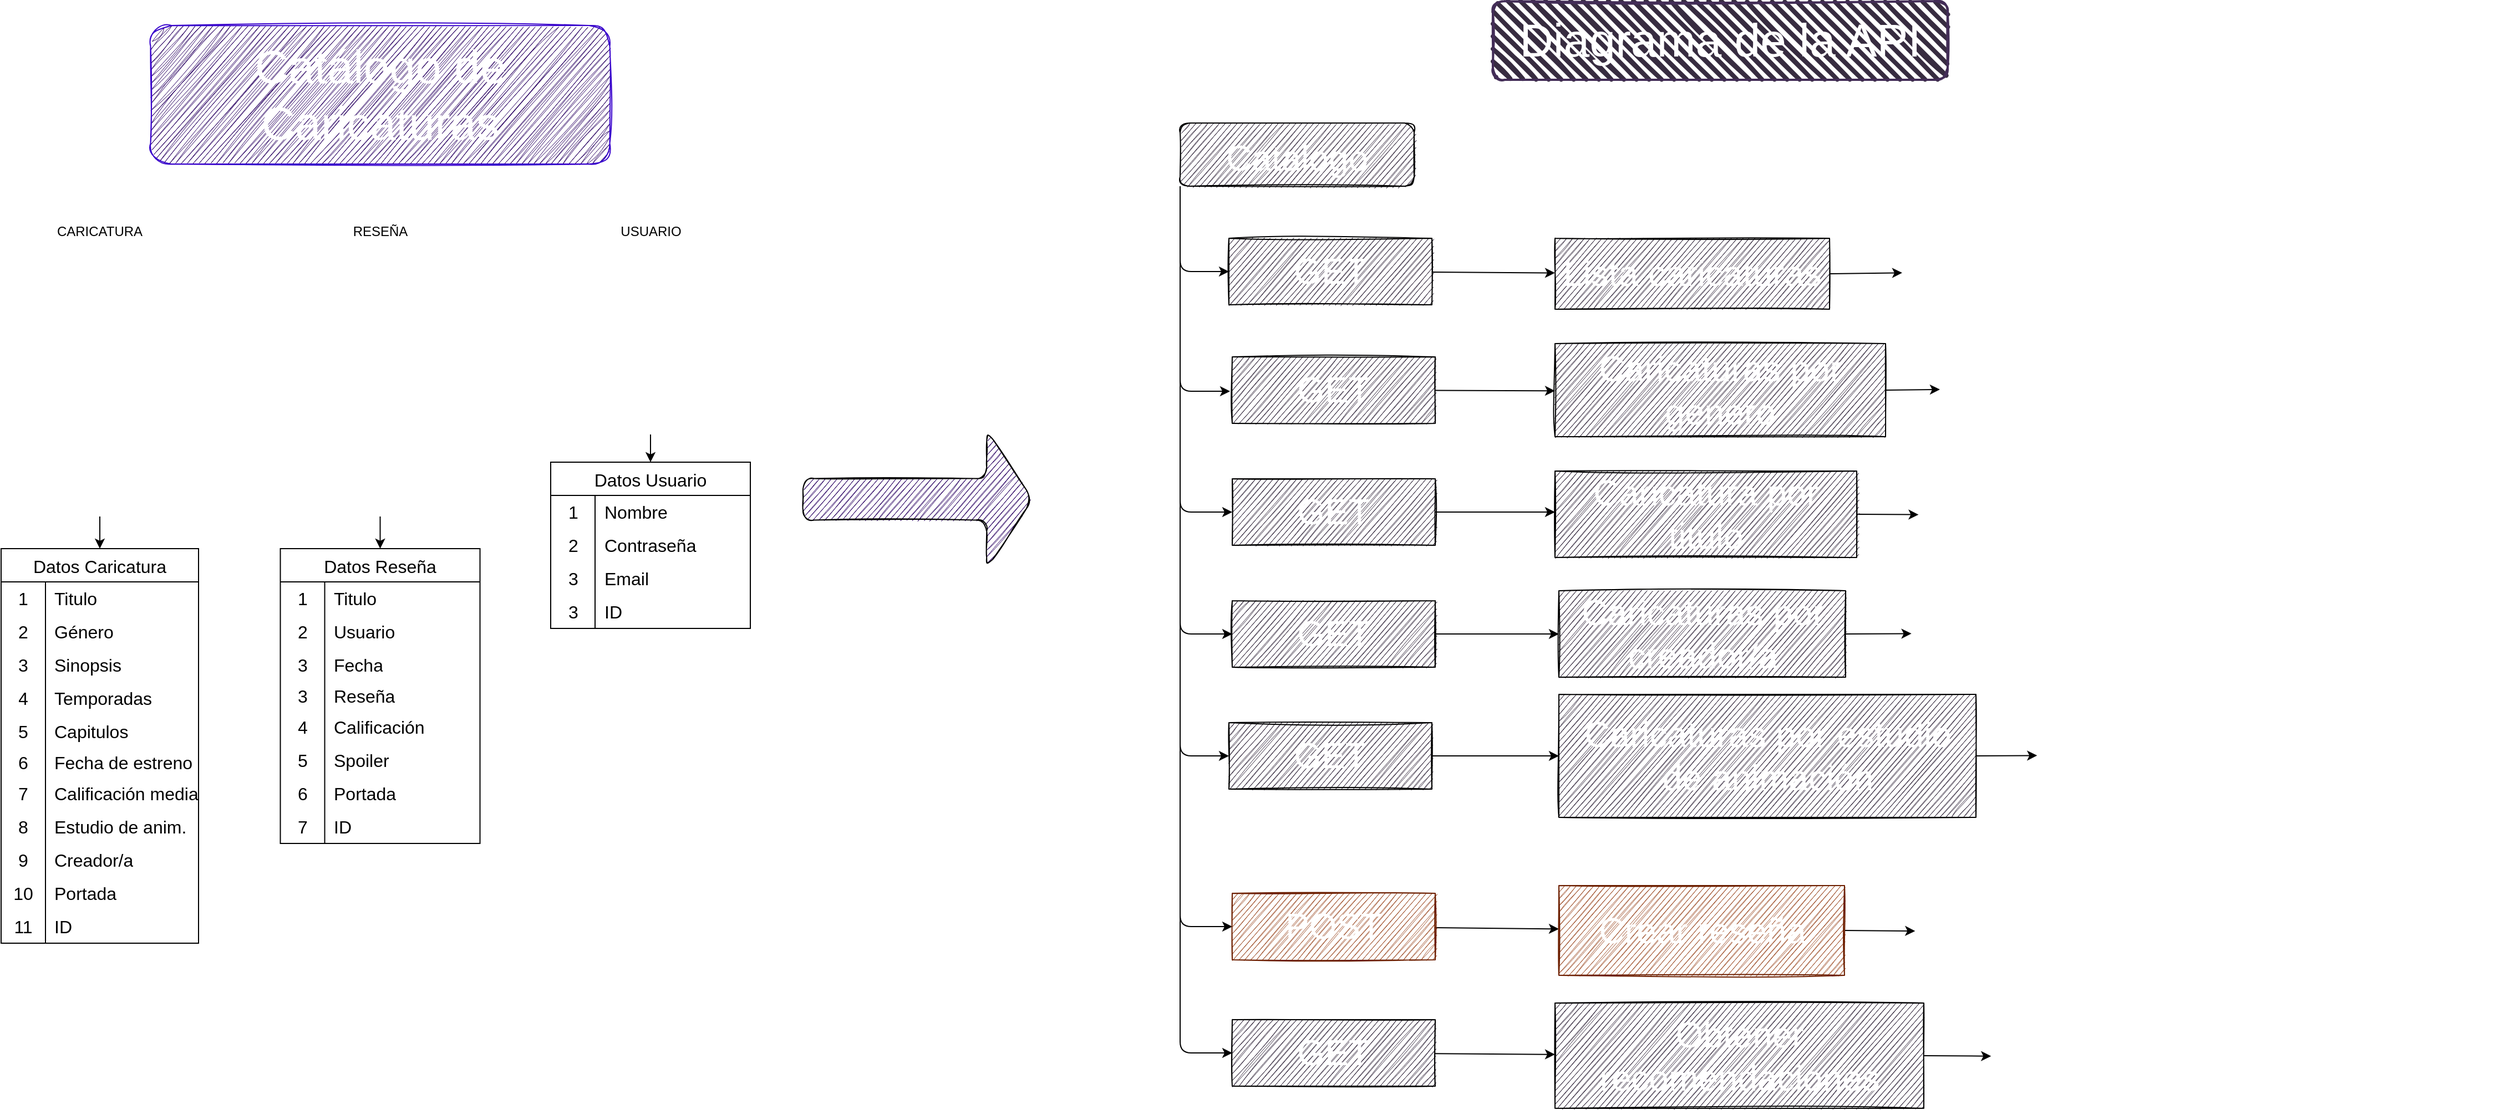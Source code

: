 <mxfile>
    <diagram name="Página-1" id="WQgaXpY9q44vpfcm1O1t">
        <mxGraphModel dx="1228" dy="1041" grid="0" gridSize="10" guides="1" tooltips="1" connect="1" arrows="1" fold="1" page="0" pageScale="1" pageWidth="827" pageHeight="1169" math="0" shadow="0">
            <root>
                <mxCell id="0"/>
                <mxCell id="1" parent="0"/>
                <mxCell id="KR805-k4RVPn_iqTsWQG-1" value="Catálogo de Caricaturas" style="text;html=1;align=center;verticalAlign=middle;whiteSpace=wrap;rounded=1;fontSize=42;shadow=0;glass=0;fillColor=#280061;fontColor=#ffffff;strokeColor=#3700CC;sketch=1;curveFitting=1;jiggle=2;" parent="1" vertex="1">
                    <mxGeometry x="-167.23" y="-82" width="414" height="125" as="geometry"/>
                </mxCell>
                <mxCell id="THMNmjtGREzgOkNECSH_-5" style="edgeStyle=orthogonalEdgeStyle;rounded=0;orthogonalLoop=1;jettySize=auto;html=1;exitX=0.5;exitY=1;exitDx=0;exitDy=0;entryX=0.5;entryY=0;entryDx=0;entryDy=0;" parent="1" source="KR805-k4RVPn_iqTsWQG-2" target="KR805-k4RVPn_iqTsWQG-27" edge="1">
                    <mxGeometry relative="1" as="geometry"/>
                </mxCell>
                <mxCell id="KR805-k4RVPn_iqTsWQG-2" value="" style="shape=image;verticalLabelPosition=bottom;labelBackgroundColor=default;verticalAlign=top;aspect=fixed;imageAspect=0;image=https://m.media-amazon.com/images/M/MV5BOGQ0MDQyYWMtNjdlYy00ZDAyLWE5YTItMzcyMjllZTA4MTcyXkEyXkFqcGdeQXVyMjEzNTg5Mzk@._V1_FMjpg_UX1000_.jpg;" parent="1" vertex="1">
                    <mxGeometry x="-295.52" y="128" width="165.04" height="233" as="geometry"/>
                </mxCell>
                <mxCell id="KR805-k4RVPn_iqTsWQG-27" value="Datos Caricatura" style="shape=table;startSize=30;container=1;collapsible=0;childLayout=tableLayout;fixedRows=1;rowLines=0;fontStyle=0;strokeColor=default;fontSize=16;" parent="1" vertex="1">
                    <mxGeometry x="-302" y="390" width="178" height="356" as="geometry"/>
                </mxCell>
                <mxCell id="KR805-k4RVPn_iqTsWQG-28" value="" style="shape=tableRow;horizontal=0;startSize=0;swimlaneHead=0;swimlaneBody=0;top=0;left=0;bottom=0;right=0;collapsible=0;dropTarget=0;fillColor=none;points=[[0,0.5],[1,0.5]];portConstraint=eastwest;strokeColor=inherit;fontSize=16;" parent="KR805-k4RVPn_iqTsWQG-27" vertex="1">
                    <mxGeometry y="30" width="178" height="30" as="geometry"/>
                </mxCell>
                <mxCell id="KR805-k4RVPn_iqTsWQG-29" value="1" style="shape=partialRectangle;html=1;whiteSpace=wrap;connectable=0;fillColor=none;top=0;left=0;bottom=0;right=0;overflow=hidden;pointerEvents=1;strokeColor=inherit;fontSize=16;" parent="KR805-k4RVPn_iqTsWQG-28" vertex="1">
                    <mxGeometry width="40" height="30" as="geometry">
                        <mxRectangle width="40" height="30" as="alternateBounds"/>
                    </mxGeometry>
                </mxCell>
                <mxCell id="KR805-k4RVPn_iqTsWQG-30" value="Titulo" style="shape=partialRectangle;html=1;whiteSpace=wrap;connectable=0;fillColor=none;top=0;left=0;bottom=0;right=0;align=left;spacingLeft=6;overflow=hidden;strokeColor=inherit;fontSize=16;" parent="KR805-k4RVPn_iqTsWQG-28" vertex="1">
                    <mxGeometry x="40" width="138" height="30" as="geometry">
                        <mxRectangle width="138" height="30" as="alternateBounds"/>
                    </mxGeometry>
                </mxCell>
                <mxCell id="KR805-k4RVPn_iqTsWQG-31" value="" style="shape=tableRow;horizontal=0;startSize=0;swimlaneHead=0;swimlaneBody=0;top=0;left=0;bottom=0;right=0;collapsible=0;dropTarget=0;fillColor=none;points=[[0,0.5],[1,0.5]];portConstraint=eastwest;strokeColor=inherit;fontSize=16;" parent="KR805-k4RVPn_iqTsWQG-27" vertex="1">
                    <mxGeometry y="60" width="178" height="30" as="geometry"/>
                </mxCell>
                <mxCell id="KR805-k4RVPn_iqTsWQG-32" value="2" style="shape=partialRectangle;html=1;whiteSpace=wrap;connectable=0;fillColor=none;top=0;left=0;bottom=0;right=0;overflow=hidden;strokeColor=inherit;fontSize=16;" parent="KR805-k4RVPn_iqTsWQG-31" vertex="1">
                    <mxGeometry width="40" height="30" as="geometry">
                        <mxRectangle width="40" height="30" as="alternateBounds"/>
                    </mxGeometry>
                </mxCell>
                <mxCell id="KR805-k4RVPn_iqTsWQG-33" value="Género&amp;nbsp;" style="shape=partialRectangle;html=1;whiteSpace=wrap;connectable=0;fillColor=none;top=0;left=0;bottom=0;right=0;align=left;spacingLeft=6;overflow=hidden;strokeColor=inherit;fontSize=16;" parent="KR805-k4RVPn_iqTsWQG-31" vertex="1">
                    <mxGeometry x="40" width="138" height="30" as="geometry">
                        <mxRectangle width="138" height="30" as="alternateBounds"/>
                    </mxGeometry>
                </mxCell>
                <mxCell id="KR805-k4RVPn_iqTsWQG-34" value="" style="shape=tableRow;horizontal=0;startSize=0;swimlaneHead=0;swimlaneBody=0;top=0;left=0;bottom=0;right=0;collapsible=0;dropTarget=0;fillColor=none;points=[[0,0.5],[1,0.5]];portConstraint=eastwest;strokeColor=inherit;fontSize=16;" parent="KR805-k4RVPn_iqTsWQG-27" vertex="1">
                    <mxGeometry y="90" width="178" height="30" as="geometry"/>
                </mxCell>
                <mxCell id="KR805-k4RVPn_iqTsWQG-35" value="3" style="shape=partialRectangle;html=1;whiteSpace=wrap;connectable=0;fillColor=none;top=0;left=0;bottom=0;right=0;overflow=hidden;strokeColor=inherit;fontSize=16;" parent="KR805-k4RVPn_iqTsWQG-34" vertex="1">
                    <mxGeometry width="40" height="30" as="geometry">
                        <mxRectangle width="40" height="30" as="alternateBounds"/>
                    </mxGeometry>
                </mxCell>
                <mxCell id="KR805-k4RVPn_iqTsWQG-36" value="Sinopsis" style="shape=partialRectangle;html=1;whiteSpace=wrap;connectable=0;fillColor=none;top=0;left=0;bottom=0;right=0;align=left;spacingLeft=6;overflow=hidden;strokeColor=inherit;fontSize=16;" parent="KR805-k4RVPn_iqTsWQG-34" vertex="1">
                    <mxGeometry x="40" width="138" height="30" as="geometry">
                        <mxRectangle width="138" height="30" as="alternateBounds"/>
                    </mxGeometry>
                </mxCell>
                <mxCell id="KR805-k4RVPn_iqTsWQG-37" value="" style="shape=tableRow;horizontal=0;startSize=0;swimlaneHead=0;swimlaneBody=0;top=0;left=0;bottom=0;right=0;collapsible=0;dropTarget=0;fillColor=none;points=[[0,0.5],[1,0.5]];portConstraint=eastwest;strokeColor=inherit;fontSize=16;" parent="KR805-k4RVPn_iqTsWQG-27" vertex="1">
                    <mxGeometry y="120" width="178" height="30" as="geometry"/>
                </mxCell>
                <mxCell id="KR805-k4RVPn_iqTsWQG-38" value="4" style="shape=partialRectangle;html=1;whiteSpace=wrap;connectable=0;fillColor=none;top=0;left=0;bottom=0;right=0;overflow=hidden;strokeColor=inherit;fontSize=16;" parent="KR805-k4RVPn_iqTsWQG-37" vertex="1">
                    <mxGeometry width="40" height="30" as="geometry">
                        <mxRectangle width="40" height="30" as="alternateBounds"/>
                    </mxGeometry>
                </mxCell>
                <mxCell id="KR805-k4RVPn_iqTsWQG-39" value="Temporadas" style="shape=partialRectangle;html=1;whiteSpace=wrap;connectable=0;fillColor=none;top=0;left=0;bottom=0;right=0;align=left;spacingLeft=6;overflow=hidden;strokeColor=inherit;fontSize=16;" parent="KR805-k4RVPn_iqTsWQG-37" vertex="1">
                    <mxGeometry x="40" width="138" height="30" as="geometry">
                        <mxRectangle width="138" height="30" as="alternateBounds"/>
                    </mxGeometry>
                </mxCell>
                <mxCell id="KR805-k4RVPn_iqTsWQG-40" value="" style="shape=tableRow;horizontal=0;startSize=0;swimlaneHead=0;swimlaneBody=0;top=0;left=0;bottom=0;right=0;collapsible=0;dropTarget=0;fillColor=none;points=[[0,0.5],[1,0.5]];portConstraint=eastwest;strokeColor=inherit;fontSize=16;" parent="KR805-k4RVPn_iqTsWQG-27" vertex="1">
                    <mxGeometry y="150" width="178" height="30" as="geometry"/>
                </mxCell>
                <mxCell id="KR805-k4RVPn_iqTsWQG-41" value="5" style="shape=partialRectangle;html=1;whiteSpace=wrap;connectable=0;fillColor=none;top=0;left=0;bottom=0;right=0;overflow=hidden;strokeColor=inherit;fontSize=16;" parent="KR805-k4RVPn_iqTsWQG-40" vertex="1">
                    <mxGeometry width="40" height="30" as="geometry">
                        <mxRectangle width="40" height="30" as="alternateBounds"/>
                    </mxGeometry>
                </mxCell>
                <mxCell id="KR805-k4RVPn_iqTsWQG-42" value="Capitulos" style="shape=partialRectangle;html=1;whiteSpace=wrap;connectable=0;fillColor=none;top=0;left=0;bottom=0;right=0;align=left;spacingLeft=6;overflow=hidden;strokeColor=inherit;fontSize=16;" parent="KR805-k4RVPn_iqTsWQG-40" vertex="1">
                    <mxGeometry x="40" width="138" height="30" as="geometry">
                        <mxRectangle width="138" height="30" as="alternateBounds"/>
                    </mxGeometry>
                </mxCell>
                <mxCell id="KR805-k4RVPn_iqTsWQG-43" value="" style="shape=tableRow;horizontal=0;startSize=0;swimlaneHead=0;swimlaneBody=0;top=0;left=0;bottom=0;right=0;collapsible=0;dropTarget=0;fillColor=none;points=[[0,0.5],[1,0.5]];portConstraint=eastwest;strokeColor=inherit;fontSize=16;" parent="KR805-k4RVPn_iqTsWQG-27" vertex="1">
                    <mxGeometry y="180" width="178" height="26" as="geometry"/>
                </mxCell>
                <mxCell id="KR805-k4RVPn_iqTsWQG-44" value="6" style="shape=partialRectangle;html=1;whiteSpace=wrap;connectable=0;fillColor=none;top=0;left=0;bottom=0;right=0;overflow=hidden;strokeColor=inherit;fontSize=16;" parent="KR805-k4RVPn_iqTsWQG-43" vertex="1">
                    <mxGeometry width="40" height="26" as="geometry">
                        <mxRectangle width="40" height="26" as="alternateBounds"/>
                    </mxGeometry>
                </mxCell>
                <mxCell id="KR805-k4RVPn_iqTsWQG-45" value="Fecha de estreno" style="shape=partialRectangle;html=1;whiteSpace=wrap;connectable=0;fillColor=none;top=0;left=0;bottom=0;right=0;align=left;spacingLeft=6;overflow=hidden;strokeColor=inherit;fontSize=16;" parent="KR805-k4RVPn_iqTsWQG-43" vertex="1">
                    <mxGeometry x="40" width="138" height="26" as="geometry">
                        <mxRectangle width="138" height="26" as="alternateBounds"/>
                    </mxGeometry>
                </mxCell>
                <mxCell id="KR805-k4RVPn_iqTsWQG-46" value="" style="shape=tableRow;horizontal=0;startSize=0;swimlaneHead=0;swimlaneBody=0;top=0;left=0;bottom=0;right=0;collapsible=0;dropTarget=0;fillColor=none;points=[[0,0.5],[1,0.5]];portConstraint=eastwest;strokeColor=inherit;fontSize=16;" parent="KR805-k4RVPn_iqTsWQG-27" vertex="1">
                    <mxGeometry y="206" width="178" height="30" as="geometry"/>
                </mxCell>
                <mxCell id="KR805-k4RVPn_iqTsWQG-47" value="7" style="shape=partialRectangle;html=1;whiteSpace=wrap;connectable=0;fillColor=none;top=0;left=0;bottom=0;right=0;overflow=hidden;strokeColor=inherit;fontSize=16;" parent="KR805-k4RVPn_iqTsWQG-46" vertex="1">
                    <mxGeometry width="40" height="30" as="geometry">
                        <mxRectangle width="40" height="30" as="alternateBounds"/>
                    </mxGeometry>
                </mxCell>
                <mxCell id="KR805-k4RVPn_iqTsWQG-48" value="Calificación media" style="shape=partialRectangle;html=1;whiteSpace=wrap;connectable=0;fillColor=none;top=0;left=0;bottom=0;right=0;align=left;spacingLeft=6;overflow=hidden;strokeColor=inherit;fontSize=16;" parent="KR805-k4RVPn_iqTsWQG-46" vertex="1">
                    <mxGeometry x="40" width="138" height="30" as="geometry">
                        <mxRectangle width="138" height="30" as="alternateBounds"/>
                    </mxGeometry>
                </mxCell>
                <mxCell id="39" value="" style="shape=tableRow;horizontal=0;startSize=0;swimlaneHead=0;swimlaneBody=0;top=0;left=0;bottom=0;right=0;collapsible=0;dropTarget=0;fillColor=none;points=[[0,0.5],[1,0.5]];portConstraint=eastwest;strokeColor=inherit;fontSize=16;" vertex="1" parent="KR805-k4RVPn_iqTsWQG-27">
                    <mxGeometry y="236" width="178" height="30" as="geometry"/>
                </mxCell>
                <mxCell id="40" value="8" style="shape=partialRectangle;html=1;whiteSpace=wrap;connectable=0;fillColor=none;top=0;left=0;bottom=0;right=0;overflow=hidden;strokeColor=inherit;fontSize=16;" vertex="1" parent="39">
                    <mxGeometry width="40" height="30" as="geometry">
                        <mxRectangle width="40" height="30" as="alternateBounds"/>
                    </mxGeometry>
                </mxCell>
                <mxCell id="41" value="Estudio de anim." style="shape=partialRectangle;html=1;whiteSpace=wrap;connectable=0;fillColor=none;top=0;left=0;bottom=0;right=0;align=left;spacingLeft=6;overflow=hidden;strokeColor=inherit;fontSize=16;" vertex="1" parent="39">
                    <mxGeometry x="40" width="138" height="30" as="geometry">
                        <mxRectangle width="138" height="30" as="alternateBounds"/>
                    </mxGeometry>
                </mxCell>
                <mxCell id="51" value="" style="shape=tableRow;horizontal=0;startSize=0;swimlaneHead=0;swimlaneBody=0;top=0;left=0;bottom=0;right=0;collapsible=0;dropTarget=0;fillColor=none;points=[[0,0.5],[1,0.5]];portConstraint=eastwest;strokeColor=inherit;fontSize=16;" vertex="1" parent="KR805-k4RVPn_iqTsWQG-27">
                    <mxGeometry y="266" width="178" height="30" as="geometry"/>
                </mxCell>
                <mxCell id="52" value="9" style="shape=partialRectangle;html=1;whiteSpace=wrap;connectable=0;fillColor=none;top=0;left=0;bottom=0;right=0;overflow=hidden;strokeColor=inherit;fontSize=16;" vertex="1" parent="51">
                    <mxGeometry width="40" height="30" as="geometry">
                        <mxRectangle width="40" height="30" as="alternateBounds"/>
                    </mxGeometry>
                </mxCell>
                <mxCell id="53" value="Creador/a" style="shape=partialRectangle;html=1;whiteSpace=wrap;connectable=0;fillColor=none;top=0;left=0;bottom=0;right=0;align=left;spacingLeft=6;overflow=hidden;strokeColor=inherit;fontSize=16;" vertex="1" parent="51">
                    <mxGeometry x="40" width="138" height="30" as="geometry">
                        <mxRectangle width="138" height="30" as="alternateBounds"/>
                    </mxGeometry>
                </mxCell>
                <mxCell id="THMNmjtGREzgOkNECSH_-37" value="" style="shape=tableRow;horizontal=0;startSize=0;swimlaneHead=0;swimlaneBody=0;top=0;left=0;bottom=0;right=0;collapsible=0;dropTarget=0;fillColor=none;points=[[0,0.5],[1,0.5]];portConstraint=eastwest;strokeColor=inherit;fontSize=16;" parent="KR805-k4RVPn_iqTsWQG-27" vertex="1">
                    <mxGeometry y="296" width="178" height="30" as="geometry"/>
                </mxCell>
                <mxCell id="THMNmjtGREzgOkNECSH_-38" value="10" style="shape=partialRectangle;html=1;whiteSpace=wrap;connectable=0;fillColor=none;top=0;left=0;bottom=0;right=0;overflow=hidden;strokeColor=inherit;fontSize=16;" parent="THMNmjtGREzgOkNECSH_-37" vertex="1">
                    <mxGeometry width="40" height="30" as="geometry">
                        <mxRectangle width="40" height="30" as="alternateBounds"/>
                    </mxGeometry>
                </mxCell>
                <mxCell id="THMNmjtGREzgOkNECSH_-39" value="Portada" style="shape=partialRectangle;html=1;whiteSpace=wrap;connectable=0;fillColor=none;top=0;left=0;bottom=0;right=0;align=left;spacingLeft=6;overflow=hidden;strokeColor=inherit;fontSize=16;" parent="THMNmjtGREzgOkNECSH_-37" vertex="1">
                    <mxGeometry x="40" width="138" height="30" as="geometry">
                        <mxRectangle width="138" height="30" as="alternateBounds"/>
                    </mxGeometry>
                </mxCell>
                <mxCell id="132" value="" style="shape=tableRow;horizontal=0;startSize=0;swimlaneHead=0;swimlaneBody=0;top=0;left=0;bottom=0;right=0;collapsible=0;dropTarget=0;fillColor=none;points=[[0,0.5],[1,0.5]];portConstraint=eastwest;strokeColor=inherit;fontSize=16;" vertex="1" parent="KR805-k4RVPn_iqTsWQG-27">
                    <mxGeometry y="326" width="178" height="30" as="geometry"/>
                </mxCell>
                <mxCell id="133" value="11" style="shape=partialRectangle;html=1;whiteSpace=wrap;connectable=0;fillColor=none;top=0;left=0;bottom=0;right=0;overflow=hidden;strokeColor=inherit;fontSize=16;" vertex="1" parent="132">
                    <mxGeometry width="40" height="30" as="geometry">
                        <mxRectangle width="40" height="30" as="alternateBounds"/>
                    </mxGeometry>
                </mxCell>
                <mxCell id="134" value="ID" style="shape=partialRectangle;html=1;whiteSpace=wrap;connectable=0;fillColor=none;top=0;left=0;bottom=0;right=0;align=left;spacingLeft=6;overflow=hidden;strokeColor=inherit;fontSize=16;" vertex="1" parent="132">
                    <mxGeometry x="40" width="138" height="30" as="geometry">
                        <mxRectangle width="138" height="30" as="alternateBounds"/>
                    </mxGeometry>
                </mxCell>
                <mxCell id="THMNmjtGREzgOkNECSH_-33" style="edgeStyle=orthogonalEdgeStyle;rounded=0;orthogonalLoop=1;jettySize=auto;html=1;exitX=0.5;exitY=1;exitDx=0;exitDy=0;entryX=0.5;entryY=0;entryDx=0;entryDy=0;" parent="1" source="THMNmjtGREzgOkNECSH_-6" target="THMNmjtGREzgOkNECSH_-23" edge="1">
                    <mxGeometry relative="1" as="geometry"/>
                </mxCell>
                <mxCell id="THMNmjtGREzgOkNECSH_-6" value="" style="shape=image;verticalLabelPosition=bottom;labelBackgroundColor=default;verticalAlign=top;aspect=fixed;imageAspect=0;image=https://pics.filmaffinity.com/Hilda_Serie_de_TV-900285575-large.jpg;" parent="1" vertex="1">
                    <mxGeometry x="-48" y="128" width="175.53" height="233" as="geometry"/>
                </mxCell>
                <mxCell id="THMNmjtGREzgOkNECSH_-8" value="CARICATURA" style="text;html=1;strokeColor=none;fillColor=none;align=center;verticalAlign=middle;whiteSpace=wrap;rounded=0;" parent="1" vertex="1">
                    <mxGeometry x="-260" y="89" width="94" height="30" as="geometry"/>
                </mxCell>
                <mxCell id="THMNmjtGREzgOkNECSH_-9" value="RESEÑA" style="text;html=1;strokeColor=none;fillColor=none;align=center;verticalAlign=middle;whiteSpace=wrap;rounded=0;" parent="1" vertex="1">
                    <mxGeometry x="9.77" y="89" width="60" height="30" as="geometry"/>
                </mxCell>
                <mxCell id="THMNmjtGREzgOkNECSH_-23" value="Datos Reseña" style="shape=table;startSize=30;container=1;collapsible=0;childLayout=tableLayout;fixedRows=1;rowLines=0;fontStyle=0;strokeColor=default;fontSize=16;" parent="1" vertex="1">
                    <mxGeometry x="-50.24" y="390" width="180" height="266.056" as="geometry"/>
                </mxCell>
                <mxCell id="THMNmjtGREzgOkNECSH_-24" value="" style="shape=tableRow;horizontal=0;startSize=0;swimlaneHead=0;swimlaneBody=0;top=0;left=0;bottom=0;right=0;collapsible=0;dropTarget=0;fillColor=none;points=[[0,0.5],[1,0.5]];portConstraint=eastwest;strokeColor=inherit;fontSize=16;" parent="THMNmjtGREzgOkNECSH_-23" vertex="1">
                    <mxGeometry y="30" width="180" height="30" as="geometry"/>
                </mxCell>
                <mxCell id="THMNmjtGREzgOkNECSH_-25" value="1" style="shape=partialRectangle;html=1;whiteSpace=wrap;connectable=0;fillColor=none;top=0;left=0;bottom=0;right=0;overflow=hidden;pointerEvents=1;strokeColor=inherit;fontSize=16;" parent="THMNmjtGREzgOkNECSH_-24" vertex="1">
                    <mxGeometry width="40" height="30" as="geometry">
                        <mxRectangle width="40" height="30" as="alternateBounds"/>
                    </mxGeometry>
                </mxCell>
                <mxCell id="THMNmjtGREzgOkNECSH_-26" value="Titulo" style="shape=partialRectangle;html=1;whiteSpace=wrap;connectable=0;fillColor=none;top=0;left=0;bottom=0;right=0;align=left;spacingLeft=6;overflow=hidden;strokeColor=inherit;fontSize=16;" parent="THMNmjtGREzgOkNECSH_-24" vertex="1">
                    <mxGeometry x="40" width="140" height="30" as="geometry">
                        <mxRectangle width="140" height="30" as="alternateBounds"/>
                    </mxGeometry>
                </mxCell>
                <mxCell id="THMNmjtGREzgOkNECSH_-27" value="" style="shape=tableRow;horizontal=0;startSize=0;swimlaneHead=0;swimlaneBody=0;top=0;left=0;bottom=0;right=0;collapsible=0;dropTarget=0;fillColor=none;points=[[0,0.5],[1,0.5]];portConstraint=eastwest;strokeColor=inherit;fontSize=16;" parent="THMNmjtGREzgOkNECSH_-23" vertex="1">
                    <mxGeometry y="60" width="180" height="30" as="geometry"/>
                </mxCell>
                <mxCell id="THMNmjtGREzgOkNECSH_-28" value="2" style="shape=partialRectangle;html=1;whiteSpace=wrap;connectable=0;fillColor=none;top=0;left=0;bottom=0;right=0;overflow=hidden;strokeColor=inherit;fontSize=16;" parent="THMNmjtGREzgOkNECSH_-27" vertex="1">
                    <mxGeometry width="40" height="30" as="geometry">
                        <mxRectangle width="40" height="30" as="alternateBounds"/>
                    </mxGeometry>
                </mxCell>
                <mxCell id="THMNmjtGREzgOkNECSH_-29" value="Usuario" style="shape=partialRectangle;html=1;whiteSpace=wrap;connectable=0;fillColor=none;top=0;left=0;bottom=0;right=0;align=left;spacingLeft=6;overflow=hidden;strokeColor=inherit;fontSize=16;" parent="THMNmjtGREzgOkNECSH_-27" vertex="1">
                    <mxGeometry x="40" width="140" height="30" as="geometry">
                        <mxRectangle width="140" height="30" as="alternateBounds"/>
                    </mxGeometry>
                </mxCell>
                <mxCell id="THMNmjtGREzgOkNECSH_-30" value="" style="shape=tableRow;horizontal=0;startSize=0;swimlaneHead=0;swimlaneBody=0;top=0;left=0;bottom=0;right=0;collapsible=0;dropTarget=0;fillColor=none;points=[[0,0.5],[1,0.5]];portConstraint=eastwest;strokeColor=inherit;fontSize=16;" parent="THMNmjtGREzgOkNECSH_-23" vertex="1">
                    <mxGeometry y="90" width="180" height="30" as="geometry"/>
                </mxCell>
                <mxCell id="THMNmjtGREzgOkNECSH_-31" value="3" style="shape=partialRectangle;html=1;whiteSpace=wrap;connectable=0;fillColor=none;top=0;left=0;bottom=0;right=0;overflow=hidden;strokeColor=inherit;fontSize=16;" parent="THMNmjtGREzgOkNECSH_-30" vertex="1">
                    <mxGeometry width="40" height="30" as="geometry">
                        <mxRectangle width="40" height="30" as="alternateBounds"/>
                    </mxGeometry>
                </mxCell>
                <mxCell id="THMNmjtGREzgOkNECSH_-32" value="Fecha" style="shape=partialRectangle;html=1;whiteSpace=wrap;connectable=0;fillColor=none;top=0;left=0;bottom=0;right=0;align=left;spacingLeft=6;overflow=hidden;strokeColor=inherit;fontSize=16;" parent="THMNmjtGREzgOkNECSH_-30" vertex="1">
                    <mxGeometry x="40" width="140" height="30" as="geometry">
                        <mxRectangle width="140" height="30" as="alternateBounds"/>
                    </mxGeometry>
                </mxCell>
                <mxCell id="THMNmjtGREzgOkNECSH_-34" value="" style="shape=tableRow;horizontal=0;startSize=0;swimlaneHead=0;swimlaneBody=0;top=0;left=0;bottom=0;right=0;collapsible=0;dropTarget=0;fillColor=none;points=[[0,0.5],[1,0.5]];portConstraint=eastwest;strokeColor=inherit;fontSize=16;" parent="THMNmjtGREzgOkNECSH_-23" vertex="1">
                    <mxGeometry y="120" width="180" height="26" as="geometry"/>
                </mxCell>
                <mxCell id="THMNmjtGREzgOkNECSH_-35" value="3" style="shape=partialRectangle;html=1;whiteSpace=wrap;connectable=0;fillColor=none;top=0;left=0;bottom=0;right=0;overflow=hidden;strokeColor=inherit;fontSize=16;" parent="THMNmjtGREzgOkNECSH_-34" vertex="1">
                    <mxGeometry width="40" height="26" as="geometry">
                        <mxRectangle width="40" height="26" as="alternateBounds"/>
                    </mxGeometry>
                </mxCell>
                <mxCell id="THMNmjtGREzgOkNECSH_-36" value="Reseña" style="shape=partialRectangle;html=1;whiteSpace=wrap;connectable=0;fillColor=none;top=0;left=0;bottom=0;right=0;align=left;spacingLeft=6;overflow=hidden;strokeColor=inherit;fontSize=16;" parent="THMNmjtGREzgOkNECSH_-34" vertex="1">
                    <mxGeometry x="40" width="140" height="26" as="geometry">
                        <mxRectangle width="140" height="26" as="alternateBounds"/>
                    </mxGeometry>
                </mxCell>
                <mxCell id="THMNmjtGREzgOkNECSH_-40" value="" style="shape=tableRow;horizontal=0;startSize=0;swimlaneHead=0;swimlaneBody=0;top=0;left=0;bottom=0;right=0;collapsible=0;dropTarget=0;fillColor=none;points=[[0,0.5],[1,0.5]];portConstraint=eastwest;strokeColor=inherit;fontSize=16;" parent="THMNmjtGREzgOkNECSH_-23" vertex="1">
                    <mxGeometry y="146" width="180" height="30" as="geometry"/>
                </mxCell>
                <mxCell id="THMNmjtGREzgOkNECSH_-41" value="4" style="shape=partialRectangle;html=1;whiteSpace=wrap;connectable=0;fillColor=none;top=0;left=0;bottom=0;right=0;overflow=hidden;strokeColor=inherit;fontSize=16;" parent="THMNmjtGREzgOkNECSH_-40" vertex="1">
                    <mxGeometry width="40" height="30" as="geometry">
                        <mxRectangle width="40" height="30" as="alternateBounds"/>
                    </mxGeometry>
                </mxCell>
                <mxCell id="THMNmjtGREzgOkNECSH_-42" value="Calificación&amp;nbsp;" style="shape=partialRectangle;html=1;whiteSpace=wrap;connectable=0;fillColor=none;top=0;left=0;bottom=0;right=0;align=left;spacingLeft=6;overflow=hidden;strokeColor=inherit;fontSize=16;" parent="THMNmjtGREzgOkNECSH_-40" vertex="1">
                    <mxGeometry x="40" width="140" height="30" as="geometry">
                        <mxRectangle width="140" height="30" as="alternateBounds"/>
                    </mxGeometry>
                </mxCell>
                <mxCell id="THMNmjtGREzgOkNECSH_-72" value="" style="shape=tableRow;horizontal=0;startSize=0;swimlaneHead=0;swimlaneBody=0;top=0;left=0;bottom=0;right=0;collapsible=0;dropTarget=0;fillColor=none;points=[[0,0.5],[1,0.5]];portConstraint=eastwest;strokeColor=inherit;fontSize=16;" parent="THMNmjtGREzgOkNECSH_-23" vertex="1">
                    <mxGeometry y="176" width="180" height="30" as="geometry"/>
                </mxCell>
                <mxCell id="THMNmjtGREzgOkNECSH_-73" value="5" style="shape=partialRectangle;html=1;whiteSpace=wrap;connectable=0;fillColor=none;top=0;left=0;bottom=0;right=0;overflow=hidden;strokeColor=inherit;fontSize=16;" parent="THMNmjtGREzgOkNECSH_-72" vertex="1">
                    <mxGeometry width="40" height="30" as="geometry">
                        <mxRectangle width="40" height="30" as="alternateBounds"/>
                    </mxGeometry>
                </mxCell>
                <mxCell id="THMNmjtGREzgOkNECSH_-74" value="Spoiler" style="shape=partialRectangle;html=1;whiteSpace=wrap;connectable=0;fillColor=none;top=0;left=0;bottom=0;right=0;align=left;spacingLeft=6;overflow=hidden;strokeColor=inherit;fontSize=16;" parent="THMNmjtGREzgOkNECSH_-72" vertex="1">
                    <mxGeometry x="40" width="140" height="30" as="geometry">
                        <mxRectangle width="140" height="30" as="alternateBounds"/>
                    </mxGeometry>
                </mxCell>
                <mxCell id="11" value="" style="shape=tableRow;horizontal=0;startSize=0;swimlaneHead=0;swimlaneBody=0;top=0;left=0;bottom=0;right=0;collapsible=0;dropTarget=0;fillColor=none;points=[[0,0.5],[1,0.5]];portConstraint=eastwest;strokeColor=inherit;fontSize=16;" vertex="1" parent="THMNmjtGREzgOkNECSH_-23">
                    <mxGeometry y="206" width="180" height="30" as="geometry"/>
                </mxCell>
                <mxCell id="12" value="6" style="shape=partialRectangle;html=1;whiteSpace=wrap;connectable=0;fillColor=none;top=0;left=0;bottom=0;right=0;overflow=hidden;strokeColor=inherit;fontSize=16;" vertex="1" parent="11">
                    <mxGeometry width="40" height="30" as="geometry">
                        <mxRectangle width="40" height="30" as="alternateBounds"/>
                    </mxGeometry>
                </mxCell>
                <mxCell id="13" value="Portada" style="shape=partialRectangle;html=1;whiteSpace=wrap;connectable=0;fillColor=none;top=0;left=0;bottom=0;right=0;align=left;spacingLeft=6;overflow=hidden;strokeColor=inherit;fontSize=16;" vertex="1" parent="11">
                    <mxGeometry x="40" width="140" height="30" as="geometry">
                        <mxRectangle width="140" height="30" as="alternateBounds"/>
                    </mxGeometry>
                </mxCell>
                <mxCell id="135" value="" style="shape=tableRow;horizontal=0;startSize=0;swimlaneHead=0;swimlaneBody=0;top=0;left=0;bottom=0;right=0;collapsible=0;dropTarget=0;fillColor=none;points=[[0,0.5],[1,0.5]];portConstraint=eastwest;strokeColor=inherit;fontSize=16;" vertex="1" parent="THMNmjtGREzgOkNECSH_-23">
                    <mxGeometry y="236" width="180" height="30" as="geometry"/>
                </mxCell>
                <mxCell id="136" value="7" style="shape=partialRectangle;html=1;whiteSpace=wrap;connectable=0;fillColor=none;top=0;left=0;bottom=0;right=0;overflow=hidden;strokeColor=inherit;fontSize=16;" vertex="1" parent="135">
                    <mxGeometry width="40" height="30" as="geometry">
                        <mxRectangle width="40" height="30" as="alternateBounds"/>
                    </mxGeometry>
                </mxCell>
                <mxCell id="137" value="ID" style="shape=partialRectangle;html=1;whiteSpace=wrap;connectable=0;fillColor=none;top=0;left=0;bottom=0;right=0;align=left;spacingLeft=6;overflow=hidden;strokeColor=inherit;fontSize=16;" vertex="1" parent="135">
                    <mxGeometry x="40" width="140" height="30" as="geometry">
                        <mxRectangle width="140" height="30" as="alternateBounds"/>
                    </mxGeometry>
                </mxCell>
                <mxCell id="THMNmjtGREzgOkNECSH_-55" style="edgeStyle=orthogonalEdgeStyle;rounded=0;orthogonalLoop=1;jettySize=auto;html=1;exitX=0.5;exitY=1;exitDx=0;exitDy=0;entryX=0.5;entryY=0;entryDx=0;entryDy=0;" parent="1" source="THMNmjtGREzgOkNECSH_-43" target="THMNmjtGREzgOkNECSH_-45" edge="1">
                    <mxGeometry relative="1" as="geometry"/>
                </mxCell>
                <mxCell id="THMNmjtGREzgOkNECSH_-43" value="" style="shape=image;verticalLabelPosition=bottom;labelBackgroundColor=default;verticalAlign=top;aspect=fixed;imageAspect=0;image=https://cdn-icons-png.flaticon.com/512/1993/1993194.png;" parent="1" vertex="1">
                    <mxGeometry x="204" y="128" width="159" height="159" as="geometry"/>
                </mxCell>
                <mxCell id="THMNmjtGREzgOkNECSH_-44" value="USUARIO" style="text;html=1;strokeColor=none;fillColor=none;align=center;verticalAlign=middle;whiteSpace=wrap;rounded=0;" parent="1" vertex="1">
                    <mxGeometry x="253.5" y="89" width="60" height="30" as="geometry"/>
                </mxCell>
                <mxCell id="THMNmjtGREzgOkNECSH_-45" value="Datos Usuario" style="shape=table;startSize=30;container=1;collapsible=0;childLayout=tableLayout;fixedRows=1;rowLines=0;fontStyle=0;strokeColor=default;fontSize=16;" parent="1" vertex="1">
                    <mxGeometry x="193.5" y="312" width="180" height="150" as="geometry"/>
                </mxCell>
                <mxCell id="THMNmjtGREzgOkNECSH_-46" value="" style="shape=tableRow;horizontal=0;startSize=0;swimlaneHead=0;swimlaneBody=0;top=0;left=0;bottom=0;right=0;collapsible=0;dropTarget=0;fillColor=none;points=[[0,0.5],[1,0.5]];portConstraint=eastwest;strokeColor=inherit;fontSize=16;" parent="THMNmjtGREzgOkNECSH_-45" vertex="1">
                    <mxGeometry y="30" width="180" height="30" as="geometry"/>
                </mxCell>
                <mxCell id="THMNmjtGREzgOkNECSH_-47" value="1" style="shape=partialRectangle;html=1;whiteSpace=wrap;connectable=0;fillColor=none;top=0;left=0;bottom=0;right=0;overflow=hidden;pointerEvents=1;strokeColor=inherit;fontSize=16;" parent="THMNmjtGREzgOkNECSH_-46" vertex="1">
                    <mxGeometry width="40" height="30" as="geometry">
                        <mxRectangle width="40" height="30" as="alternateBounds"/>
                    </mxGeometry>
                </mxCell>
                <mxCell id="THMNmjtGREzgOkNECSH_-48" value="Nombre" style="shape=partialRectangle;html=1;whiteSpace=wrap;connectable=0;fillColor=none;top=0;left=0;bottom=0;right=0;align=left;spacingLeft=6;overflow=hidden;strokeColor=inherit;fontSize=16;" parent="THMNmjtGREzgOkNECSH_-46" vertex="1">
                    <mxGeometry x="40" width="140" height="30" as="geometry">
                        <mxRectangle width="140" height="30" as="alternateBounds"/>
                    </mxGeometry>
                </mxCell>
                <mxCell id="THMNmjtGREzgOkNECSH_-49" value="" style="shape=tableRow;horizontal=0;startSize=0;swimlaneHead=0;swimlaneBody=0;top=0;left=0;bottom=0;right=0;collapsible=0;dropTarget=0;fillColor=none;points=[[0,0.5],[1,0.5]];portConstraint=eastwest;strokeColor=inherit;fontSize=16;" parent="THMNmjtGREzgOkNECSH_-45" vertex="1">
                    <mxGeometry y="60" width="180" height="30" as="geometry"/>
                </mxCell>
                <mxCell id="THMNmjtGREzgOkNECSH_-50" value="2" style="shape=partialRectangle;html=1;whiteSpace=wrap;connectable=0;fillColor=none;top=0;left=0;bottom=0;right=0;overflow=hidden;strokeColor=inherit;fontSize=16;" parent="THMNmjtGREzgOkNECSH_-49" vertex="1">
                    <mxGeometry width="40" height="30" as="geometry">
                        <mxRectangle width="40" height="30" as="alternateBounds"/>
                    </mxGeometry>
                </mxCell>
                <mxCell id="THMNmjtGREzgOkNECSH_-51" value="Contraseña" style="shape=partialRectangle;html=1;whiteSpace=wrap;connectable=0;fillColor=none;top=0;left=0;bottom=0;right=0;align=left;spacingLeft=6;overflow=hidden;strokeColor=inherit;fontSize=16;" parent="THMNmjtGREzgOkNECSH_-49" vertex="1">
                    <mxGeometry x="40" width="140" height="30" as="geometry">
                        <mxRectangle width="140" height="30" as="alternateBounds"/>
                    </mxGeometry>
                </mxCell>
                <mxCell id="THMNmjtGREzgOkNECSH_-52" value="" style="shape=tableRow;horizontal=0;startSize=0;swimlaneHead=0;swimlaneBody=0;top=0;left=0;bottom=0;right=0;collapsible=0;dropTarget=0;fillColor=none;points=[[0,0.5],[1,0.5]];portConstraint=eastwest;strokeColor=inherit;fontSize=16;" parent="THMNmjtGREzgOkNECSH_-45" vertex="1">
                    <mxGeometry y="90" width="180" height="30" as="geometry"/>
                </mxCell>
                <mxCell id="THMNmjtGREzgOkNECSH_-53" value="3" style="shape=partialRectangle;html=1;whiteSpace=wrap;connectable=0;fillColor=none;top=0;left=0;bottom=0;right=0;overflow=hidden;strokeColor=inherit;fontSize=16;" parent="THMNmjtGREzgOkNECSH_-52" vertex="1">
                    <mxGeometry width="40" height="30" as="geometry">
                        <mxRectangle width="40" height="30" as="alternateBounds"/>
                    </mxGeometry>
                </mxCell>
                <mxCell id="THMNmjtGREzgOkNECSH_-54" value="Email" style="shape=partialRectangle;html=1;whiteSpace=wrap;connectable=0;fillColor=none;top=0;left=0;bottom=0;right=0;align=left;spacingLeft=6;overflow=hidden;strokeColor=inherit;fontSize=16;" parent="THMNmjtGREzgOkNECSH_-52" vertex="1">
                    <mxGeometry x="40" width="140" height="30" as="geometry">
                        <mxRectangle width="140" height="30" as="alternateBounds"/>
                    </mxGeometry>
                </mxCell>
                <mxCell id="8" value="" style="shape=tableRow;horizontal=0;startSize=0;swimlaneHead=0;swimlaneBody=0;top=0;left=0;bottom=0;right=0;collapsible=0;dropTarget=0;fillColor=none;points=[[0,0.5],[1,0.5]];portConstraint=eastwest;strokeColor=inherit;fontSize=16;" vertex="1" parent="THMNmjtGREzgOkNECSH_-45">
                    <mxGeometry y="120" width="180" height="30" as="geometry"/>
                </mxCell>
                <mxCell id="9" value="3" style="shape=partialRectangle;html=1;whiteSpace=wrap;connectable=0;fillColor=none;top=0;left=0;bottom=0;right=0;overflow=hidden;strokeColor=inherit;fontSize=16;" vertex="1" parent="8">
                    <mxGeometry width="40" height="30" as="geometry">
                        <mxRectangle width="40" height="30" as="alternateBounds"/>
                    </mxGeometry>
                </mxCell>
                <mxCell id="10" value="ID" style="shape=partialRectangle;html=1;whiteSpace=wrap;connectable=0;fillColor=none;top=0;left=0;bottom=0;right=0;align=left;spacingLeft=6;overflow=hidden;strokeColor=inherit;fontSize=16;" vertex="1" parent="8">
                    <mxGeometry x="40" width="140" height="30" as="geometry">
                        <mxRectangle width="140" height="30" as="alternateBounds"/>
                    </mxGeometry>
                </mxCell>
                <mxCell id="83" value="" style="shape=singleArrow;whiteSpace=wrap;html=1;rounded=1;shadow=0;glass=0;sketch=1;fontSize=42;fillColor=#280061;" vertex="1" parent="1">
                    <mxGeometry x="421" y="283" width="207" height="125" as="geometry"/>
                </mxCell>
                <mxCell id="84" value="Diagrama de la API" style="rounded=1;whiteSpace=wrap;html=1;strokeWidth=2;fillWeight=4;hachureGap=8;hachureAngle=45;sketch=1;shadow=0;glass=0;fontSize=42;fillColor=#372C40;strokeColor=#432D57;fontColor=#ffffff;" vertex="1" parent="1">
                    <mxGeometry x="1043" y="-104" width="410" height="71" as="geometry"/>
                </mxCell>
                <mxCell id="86" style="edgeStyle=none;html=1;exitX=0;exitY=1;exitDx=0;exitDy=0;fontSize=32;fontColor=#FFFFFF;entryX=0;entryY=0.5;entryDx=0;entryDy=0;" edge="1" parent="1" source="85" target="87">
                    <mxGeometry relative="1" as="geometry">
                        <mxPoint x="761" y="109.333" as="targetPoint"/>
                        <Array as="points">
                            <mxPoint x="761" y="140"/>
                        </Array>
                    </mxGeometry>
                </mxCell>
                <mxCell id="90" style="edgeStyle=none;html=1;exitX=0;exitY=1;exitDx=0;exitDy=0;fontSize=32;fontColor=#FFFFFF;" edge="1" parent="1" source="85">
                    <mxGeometry relative="1" as="geometry">
                        <mxPoint x="806" y="248" as="targetPoint"/>
                        <Array as="points">
                            <mxPoint x="761" y="248"/>
                        </Array>
                    </mxGeometry>
                </mxCell>
                <mxCell id="94" style="edgeStyle=none;html=1;exitX=0;exitY=1;exitDx=0;exitDy=0;fontSize=32;fontColor=#FFFFFF;entryX=0;entryY=0.5;entryDx=0;entryDy=0;" edge="1" parent="1" source="85" target="95">
                    <mxGeometry relative="1" as="geometry">
                        <mxPoint x="809" y="336" as="targetPoint"/>
                        <Array as="points">
                            <mxPoint x="761" y="357"/>
                        </Array>
                    </mxGeometry>
                </mxCell>
                <mxCell id="101" style="edgeStyle=none;html=1;exitX=0;exitY=1;exitDx=0;exitDy=0;entryX=0;entryY=0.5;entryDx=0;entryDy=0;fontSize=32;fontColor=#FFFFFF;" edge="1" parent="1" source="85" target="100">
                    <mxGeometry relative="1" as="geometry">
                        <Array as="points">
                            <mxPoint x="761" y="467"/>
                        </Array>
                    </mxGeometry>
                </mxCell>
                <mxCell id="105" style="edgeStyle=none;html=1;exitX=0;exitY=1;exitDx=0;exitDy=0;entryX=0;entryY=0.5;entryDx=0;entryDy=0;fontSize=32;fontColor=#FFFFFF;" edge="1" parent="1" source="85" target="104">
                    <mxGeometry relative="1" as="geometry">
                        <Array as="points">
                            <mxPoint x="761" y="577"/>
                        </Array>
                    </mxGeometry>
                </mxCell>
                <mxCell id="109" style="edgeStyle=none;html=1;exitX=0;exitY=1;exitDx=0;exitDy=0;entryX=0;entryY=0.5;entryDx=0;entryDy=0;fontSize=32;fontColor=#FFFFFF;" edge="1" parent="1" source="85" target="108">
                    <mxGeometry relative="1" as="geometry">
                        <Array as="points">
                            <mxPoint x="761" y="731"/>
                        </Array>
                    </mxGeometry>
                </mxCell>
                <mxCell id="113" style="edgeStyle=none;html=1;exitX=0;exitY=1;exitDx=0;exitDy=0;entryX=0;entryY=0.5;entryDx=0;entryDy=0;fontSize=32;fontColor=#FFFFFF;" edge="1" parent="1" source="85" target="112">
                    <mxGeometry relative="1" as="geometry">
                        <Array as="points">
                            <mxPoint x="761" y="845"/>
                        </Array>
                    </mxGeometry>
                </mxCell>
                <mxCell id="85" value="&lt;font style=&quot;font-size: 32px;&quot; color=&quot;#ffffff&quot;&gt;Catalogo&lt;/font&gt;" style="rounded=1;whiteSpace=wrap;html=1;shadow=0;glass=0;sketch=1;fontSize=42;fontColor=#000000;fillColor=#372C40;" vertex="1" parent="1">
                    <mxGeometry x="761" y="6" width="211" height="57" as="geometry"/>
                </mxCell>
                <mxCell id="89" value="" style="edgeStyle=none;html=1;fontSize=32;fontColor=#FFFFFF;" edge="1" parent="1" source="87" target="88">
                    <mxGeometry relative="1" as="geometry"/>
                </mxCell>
                <mxCell id="87" value="GET" style="rounded=0;whiteSpace=wrap;html=1;shadow=0;glass=0;sketch=1;fontSize=32;fontColor=#FFFFFF;fillColor=#372C40;" vertex="1" parent="1">
                    <mxGeometry x="805" y="110" width="183" height="60" as="geometry"/>
                </mxCell>
                <mxCell id="117" style="edgeStyle=none;html=1;exitX=1;exitY=0.5;exitDx=0;exitDy=0;fontSize=32;fontColor=#FFFFFF;" edge="1" parent="1" source="88" target="116">
                    <mxGeometry relative="1" as="geometry"/>
                </mxCell>
                <mxCell id="88" value="Lista caricaturas" style="whiteSpace=wrap;html=1;fontSize=32;fillColor=#372C40;fontColor=#FFFFFF;rounded=0;shadow=0;glass=0;sketch=1;" vertex="1" parent="1">
                    <mxGeometry x="1099" y="110" width="247.5" height="64" as="geometry"/>
                </mxCell>
                <mxCell id="93" value="" style="edgeStyle=none;html=1;fontSize=32;fontColor=#FFFFFF;" edge="1" parent="1" source="91">
                    <mxGeometry relative="1" as="geometry">
                        <mxPoint x="1099" y="247.595" as="targetPoint"/>
                    </mxGeometry>
                </mxCell>
                <mxCell id="91" value="GET" style="rounded=0;whiteSpace=wrap;html=1;shadow=0;glass=0;sketch=1;fontSize=32;fontColor=#FFFFFF;fillColor=#372C40;" vertex="1" parent="1">
                    <mxGeometry x="808" y="217" width="183" height="60" as="geometry"/>
                </mxCell>
                <mxCell id="97" value="" style="edgeStyle=none;html=1;fontSize=32;fontColor=#FFFFFF;" edge="1" parent="1" source="95">
                    <mxGeometry relative="1" as="geometry">
                        <mxPoint x="1099" y="357.0" as="targetPoint"/>
                    </mxGeometry>
                </mxCell>
                <mxCell id="95" value="GET" style="rounded=0;whiteSpace=wrap;html=1;shadow=0;glass=0;sketch=1;fontSize=32;fontColor=#FFFFFF;fillColor=#372C40;" vertex="1" parent="1">
                    <mxGeometry x="808" y="327" width="183" height="60" as="geometry"/>
                </mxCell>
                <mxCell id="121" style="edgeStyle=none;html=1;exitX=1;exitY=0.5;exitDx=0;exitDy=0;entryX=-0.008;entryY=0.527;entryDx=0;entryDy=0;entryPerimeter=0;fontSize=32;fontColor=#FFFFFF;" edge="1" parent="1" source="98" target="120">
                    <mxGeometry relative="1" as="geometry"/>
                </mxCell>
                <mxCell id="98" value="Caricatura por titulo" style="whiteSpace=wrap;html=1;fontSize=32;fillColor=#372C40;fontColor=#FFFFFF;rounded=0;shadow=0;glass=0;sketch=1;" vertex="1" parent="1">
                    <mxGeometry x="1099" y="320" width="272" height="78" as="geometry"/>
                </mxCell>
                <mxCell id="119" style="edgeStyle=none;html=1;exitX=1;exitY=0.5;exitDx=0;exitDy=0;fontSize=32;fontColor=#FFFFFF;" edge="1" parent="1" source="99" target="118">
                    <mxGeometry relative="1" as="geometry"/>
                </mxCell>
                <mxCell id="99" value="Caricaturas por genero" style="whiteSpace=wrap;html=1;fontSize=32;fillColor=#372C40;fontColor=#FFFFFF;rounded=0;shadow=0;glass=0;sketch=1;" vertex="1" parent="1">
                    <mxGeometry x="1099" y="205" width="298" height="84" as="geometry"/>
                </mxCell>
                <mxCell id="103" value="" style="edgeStyle=none;html=1;fontSize=32;fontColor=#FFFFFF;" edge="1" parent="1" source="100" target="102">
                    <mxGeometry relative="1" as="geometry"/>
                </mxCell>
                <mxCell id="100" value="GET" style="rounded=0;whiteSpace=wrap;html=1;shadow=0;glass=0;sketch=1;fontSize=32;fontColor=#FFFFFF;fillColor=#372C40;" vertex="1" parent="1">
                    <mxGeometry x="808" y="437" width="183" height="60" as="geometry"/>
                </mxCell>
                <mxCell id="122" style="edgeStyle=none;html=1;exitX=1;exitY=0.5;exitDx=0;exitDy=0;fontSize=32;fontColor=#FFFFFF;" edge="1" parent="1" source="102">
                    <mxGeometry relative="1" as="geometry">
                        <mxPoint x="1420.333" y="466.667" as="targetPoint"/>
                    </mxGeometry>
                </mxCell>
                <mxCell id="102" value="Caricaturas por creador/a" style="whiteSpace=wrap;html=1;fontSize=32;fillColor=#372C40;fontColor=#FFFFFF;rounded=0;shadow=0;glass=0;sketch=1;" vertex="1" parent="1">
                    <mxGeometry x="1102.5" y="428" width="258.5" height="78" as="geometry"/>
                </mxCell>
                <mxCell id="107" value="" style="edgeStyle=none;html=1;fontSize=32;fontColor=#FFFFFF;" edge="1" parent="1" source="104" target="106">
                    <mxGeometry relative="1" as="geometry"/>
                </mxCell>
                <mxCell id="104" value="GET" style="rounded=0;whiteSpace=wrap;html=1;shadow=0;glass=0;sketch=1;fontSize=32;fontColor=#FFFFFF;fillColor=#372C40;" vertex="1" parent="1">
                    <mxGeometry x="805" y="547" width="183" height="60" as="geometry"/>
                </mxCell>
                <mxCell id="124" style="edgeStyle=none;html=1;exitX=1;exitY=0.5;exitDx=0;exitDy=0;fontSize=32;fontColor=#FFFFFF;" edge="1" parent="1" source="106">
                    <mxGeometry relative="1" as="geometry">
                        <mxPoint x="1533.667" y="576.667" as="targetPoint"/>
                    </mxGeometry>
                </mxCell>
                <mxCell id="106" value="Caricaturas por estudio de animación" style="whiteSpace=wrap;html=1;fontSize=32;fillColor=#372C40;fontColor=#FFFFFF;rounded=0;shadow=0;glass=0;sketch=1;" vertex="1" parent="1">
                    <mxGeometry x="1102.5" y="521.5" width="376" height="111" as="geometry"/>
                </mxCell>
                <mxCell id="111" value="" style="edgeStyle=none;html=1;fontSize=32;fontColor=#FFFFFF;" edge="1" parent="1" source="108" target="110">
                    <mxGeometry relative="1" as="geometry"/>
                </mxCell>
                <mxCell id="108" value="POST" style="rounded=0;whiteSpace=wrap;html=1;shadow=0;glass=0;sketch=1;fontSize=32;fontColor=#ffffff;fillColor=#a0522d;strokeColor=#6D1F00;" vertex="1" parent="1">
                    <mxGeometry x="808" y="701" width="183" height="60" as="geometry"/>
                </mxCell>
                <mxCell id="129" style="edgeStyle=none;html=1;exitX=1;exitY=0.5;exitDx=0;exitDy=0;fontSize=32;fontColor=#FFFFFF;" edge="1" parent="1" source="110">
                    <mxGeometry relative="1" as="geometry">
                        <mxPoint x="1423.667" y="735" as="targetPoint"/>
                    </mxGeometry>
                </mxCell>
                <mxCell id="110" value="Crear reseña" style="whiteSpace=wrap;html=1;fontSize=32;fillColor=#a0522d;strokeColor=#6D1F00;fontColor=#ffffff;rounded=0;shadow=0;glass=0;sketch=1;" vertex="1" parent="1">
                    <mxGeometry x="1102.5" y="694" width="257.5" height="81" as="geometry"/>
                </mxCell>
                <mxCell id="115" value="" style="edgeStyle=none;html=1;fontSize=32;fontColor=#FFFFFF;" edge="1" parent="1" source="112" target="114">
                    <mxGeometry relative="1" as="geometry"/>
                </mxCell>
                <mxCell id="112" value="GET" style="rounded=0;whiteSpace=wrap;html=1;shadow=0;glass=0;sketch=1;fontSize=32;fontColor=#FFFFFF;fillColor=#372C40;" vertex="1" parent="1">
                    <mxGeometry x="808" y="815" width="183" height="60" as="geometry"/>
                </mxCell>
                <mxCell id="130" style="edgeStyle=none;html=1;exitX=1;exitY=0.5;exitDx=0;exitDy=0;fontSize=32;fontColor=#FFFFFF;" edge="1" parent="1" source="114">
                    <mxGeometry relative="1" as="geometry">
                        <mxPoint x="1492.154" y="847.923" as="targetPoint"/>
                    </mxGeometry>
                </mxCell>
                <mxCell id="114" value="Obtener recomendaciones" style="whiteSpace=wrap;html=1;fontSize=32;fillColor=#372C40;fontColor=#FFFFFF;rounded=0;shadow=0;glass=0;sketch=1;" vertex="1" parent="1">
                    <mxGeometry x="1099" y="800" width="332.5" height="95" as="geometry"/>
                </mxCell>
                <mxCell id="116" value="/caricaturas" style="text;html=1;align=center;verticalAlign=middle;resizable=0;points=[];autosize=1;strokeColor=none;fillColor=none;fontSize=32;fontColor=#FFFFFF;" vertex="1" parent="1">
                    <mxGeometry x="1412" y="115" width="183" height="50" as="geometry"/>
                </mxCell>
                <mxCell id="118" value="/caricaturas/{genero}" style="text;html=1;align=center;verticalAlign=middle;resizable=0;points=[];autosize=1;strokeColor=none;fillColor=none;fontSize=32;fontColor=#FFFFFF;" vertex="1" parent="1">
                    <mxGeometry x="1446" y="219.5" width="313" height="50" as="geometry"/>
                </mxCell>
                <mxCell id="120" value="/caricaturas/{titulo}" style="text;html=1;align=center;verticalAlign=middle;resizable=0;points=[];autosize=1;strokeColor=none;fillColor=none;fontSize=32;fontColor=#FFFFFF;" vertex="1" parent="1">
                    <mxGeometry x="1429" y="333" width="281" height="50" as="geometry"/>
                </mxCell>
                <mxCell id="123" value="/caricaturas/{creador}" style="text;html=1;align=center;verticalAlign=middle;resizable=0;points=[];autosize=1;strokeColor=none;fillColor=none;fontSize=32;fontColor=#FFFFFF;" vertex="1" parent="1">
                    <mxGeometry x="1419" y="442" width="322" height="50" as="geometry"/>
                </mxCell>
                <mxCell id="125" value="/caricaturas/estudio" style="text;html=1;align=center;verticalAlign=middle;resizable=0;points=[];autosize=1;strokeColor=none;fillColor=none;fontSize=32;fontColor=#FFFFFF;" vertex="1" parent="1">
                    <mxGeometry x="1530" y="552" width="295" height="50" as="geometry"/>
                </mxCell>
                <mxCell id="126" value="/caricaturas/{id_caricatura}/reseña" style="text;html=1;align=center;verticalAlign=middle;resizable=0;points=[];autosize=1;strokeColor=none;fillColor=none;fontSize=32;fontColor=#FFFFFF;" vertex="1" parent="1">
                    <mxGeometry x="1424" y="706" width="504" height="50" as="geometry"/>
                </mxCell>
                <mxCell id="131" value="/recomendaciones/{id_usuario}" style="text;html=1;align=center;verticalAlign=middle;resizable=0;points=[];autosize=1;strokeColor=none;fillColor=none;fontSize=32;fontColor=#FFFFFF;" vertex="1" parent="1">
                    <mxGeometry x="1493" y="822.5" width="457" height="50" as="geometry"/>
                </mxCell>
            </root>
        </mxGraphModel>
    </diagram>
</mxfile>